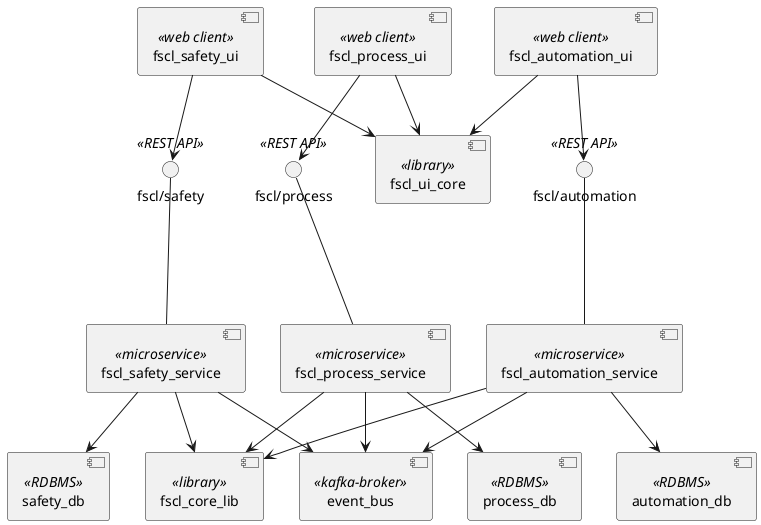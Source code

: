 @startuml
component fscl_core_lib <<library>>
component fscl_ui_core <<library>>
component fscl_automation_service <<microservice>>
interface "fscl/automation" as automation <<REST API>>
component fscl_automation_ui <<web client>>
component automation_db <<RDBMS>>

interface "fscl/safety" as safety <<REST API>>
component fscl_safety_service <<microservice>>
component fscl_safety_ui <<web client>>
component safety_db <<RDBMS>>

interface "fscl/process" as process <<REST API>>
component fscl_process_service <<microservice>>
component fscl_process_ui <<web client>>
component process_db <<RDBMS>>

component event_bus <<kafka-broker>>

fscl_process_ui --> process
fscl_process_ui --> fscl_ui_core
process --- fscl_process_service
fscl_process_service --> fscl_core_lib
fscl_process_service --> process_db
fscl_process_service --> event_bus

fscl_automation_ui --> automation
fscl_automation_ui --> fscl_ui_core
automation --- fscl_automation_service
fscl_automation_service --> fscl_core_lib
fscl_automation_service --> automation_db
fscl_automation_service --> event_bus

fscl_safety_ui --> safety
fscl_safety_ui --> fscl_ui_core
safety --- fscl_safety_service
fscl_safety_service --> fscl_core_lib
fscl_safety_service --> safety_db
fscl_safety_service --> event_bus
@enduml
